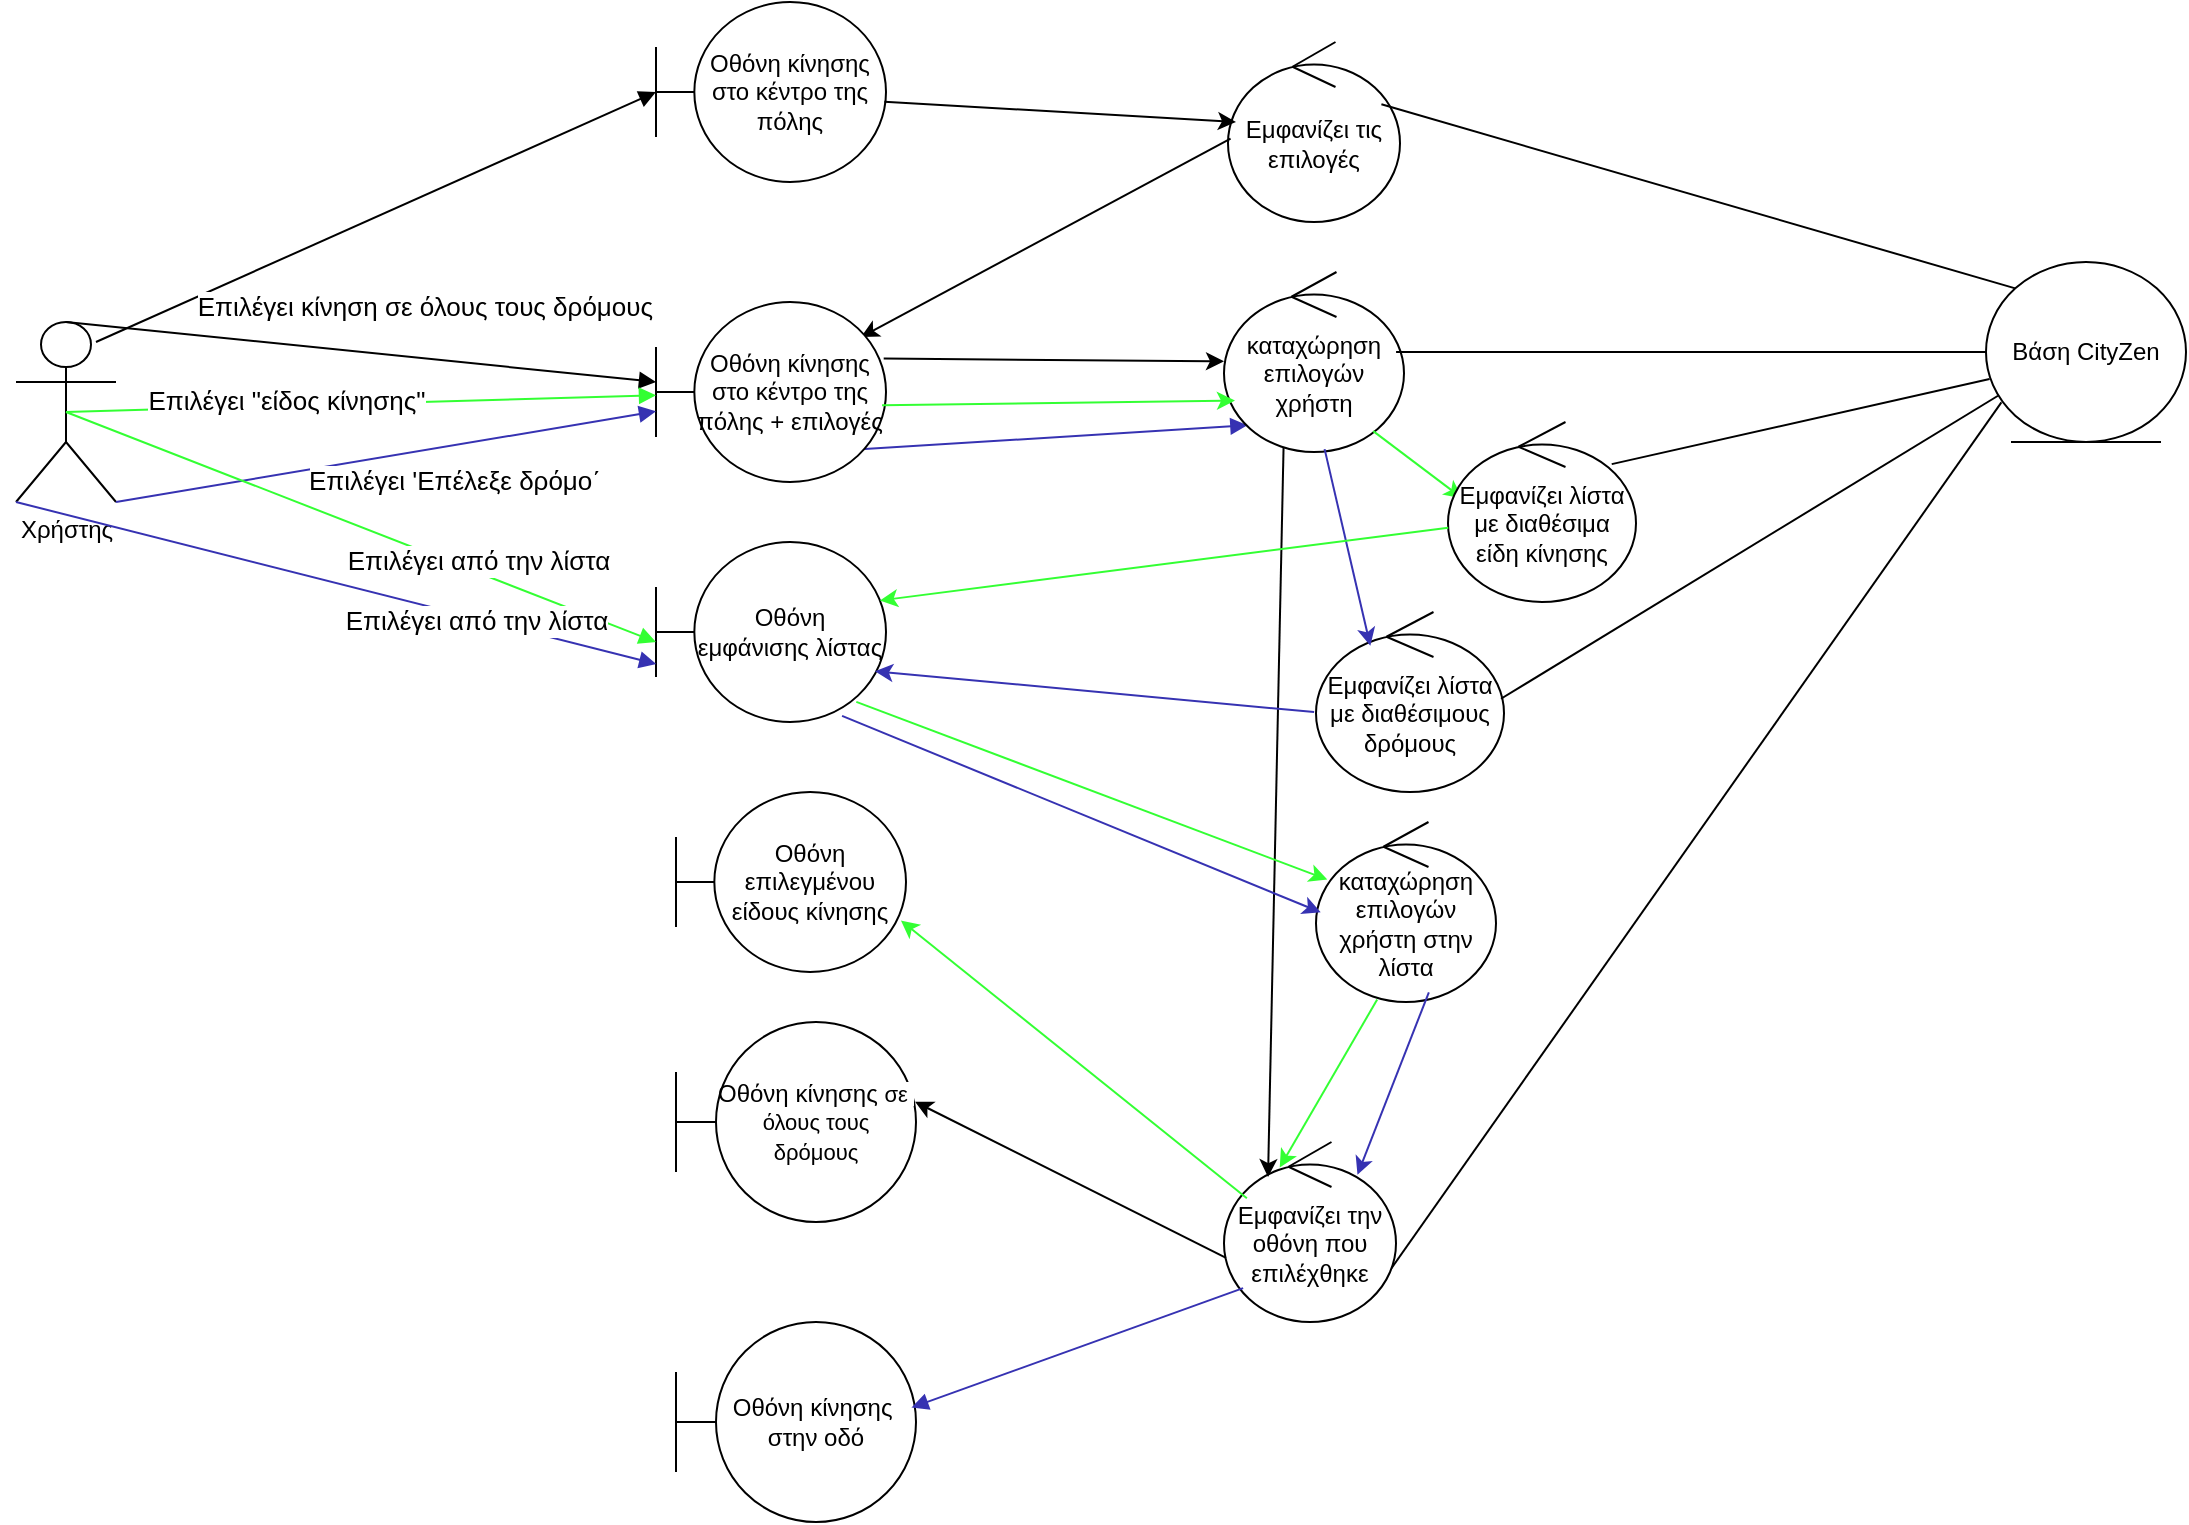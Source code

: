 <mxfile version="26.2.14">
  <diagram name="Page-1" id="dP6VLaK_XomjjRDdLSGu">
    <mxGraphModel dx="1818" dy="788" grid="1" gridSize="10" guides="1" tooltips="1" connect="1" arrows="1" fold="1" page="1" pageScale="1" pageWidth="850" pageHeight="1100" math="0" shadow="0">
      <root>
        <mxCell id="0" />
        <mxCell id="1" parent="0" />
        <mxCell id="TzvhqFeoA95H17DifkYi-1" value="Χρήστης&lt;div&gt;&lt;br&gt;&lt;/div&gt;" style="shape=umlActor;verticalLabelPosition=bottom;verticalAlign=top;html=1;outlineConnect=0;" vertex="1" parent="1">
          <mxGeometry x="70" y="180" width="50" height="90" as="geometry" />
        </mxCell>
        <mxCell id="TzvhqFeoA95H17DifkYi-3" value="Οθόνη κίνησης στο κέντρο της πόλης" style="shape=umlBoundary;whiteSpace=wrap;html=1;" vertex="1" parent="1">
          <mxGeometry x="390" y="20" width="115" height="90" as="geometry" />
        </mxCell>
        <mxCell id="TzvhqFeoA95H17DifkYi-4" value="" style="html=1;verticalAlign=bottom;endArrow=block;curved=0;rounded=0;entryX=0;entryY=0.5;entryDx=0;entryDy=0;entryPerimeter=0;" edge="1" parent="1" target="TzvhqFeoA95H17DifkYi-3">
          <mxGeometry width="80" relative="1" as="geometry">
            <mxPoint x="110" y="190" as="sourcePoint" />
            <mxPoint x="655" y="320" as="targetPoint" />
          </mxGeometry>
        </mxCell>
        <mxCell id="TzvhqFeoA95H17DifkYi-5" value="&lt;font style=&quot;font-size: 13px;&quot;&gt;Επιλέγει κίνηση σε όλους τους δρόμους&amp;nbsp;&lt;/font&gt;" style="html=1;verticalAlign=bottom;endArrow=block;curved=0;rounded=0;exitX=0.5;exitY=0;exitDx=0;exitDy=0;exitPerimeter=0;entryX=0;entryY=0.444;entryDx=0;entryDy=0;entryPerimeter=0;" edge="1" parent="1" source="TzvhqFeoA95H17DifkYi-1" target="TzvhqFeoA95H17DifkYi-20">
          <mxGeometry x="0.219" y="15" width="80" relative="1" as="geometry">
            <mxPoint x="155" y="150" as="sourcePoint" />
            <mxPoint x="380" y="215" as="targetPoint" />
            <mxPoint as="offset" />
          </mxGeometry>
        </mxCell>
        <mxCell id="TzvhqFeoA95H17DifkYi-6" value="Εμφανίζει τις επιλογές" style="ellipse;shape=umlControl;whiteSpace=wrap;html=1;" vertex="1" parent="1">
          <mxGeometry x="676" y="40" width="86" height="90" as="geometry" />
        </mxCell>
        <mxCell id="TzvhqFeoA95H17DifkYi-10" value="Βάση CityZen" style="ellipse;shape=umlEntity;whiteSpace=wrap;html=1;fillColor=default;" vertex="1" parent="1">
          <mxGeometry x="1055" y="150" width="100" height="90" as="geometry" />
        </mxCell>
        <mxCell id="TzvhqFeoA95H17DifkYi-11" value="" style="endArrow=classic;html=1;rounded=0;exitX=0.015;exitY=0.537;exitDx=0;exitDy=0;exitPerimeter=0;entryX=0.891;entryY=0.195;entryDx=0;entryDy=0;entryPerimeter=0;" edge="1" parent="1" source="TzvhqFeoA95H17DifkYi-6" target="TzvhqFeoA95H17DifkYi-20">
          <mxGeometry width="50" height="50" relative="1" as="geometry">
            <mxPoint x="530" y="240" as="sourcePoint" />
            <mxPoint x="630" y="300" as="targetPoint" />
          </mxGeometry>
        </mxCell>
        <mxCell id="TzvhqFeoA95H17DifkYi-12" value="" style="endArrow=classic;html=1;rounded=0;exitX=0.99;exitY=0.314;exitDx=0;exitDy=0;exitPerimeter=0;" edge="1" parent="1" source="TzvhqFeoA95H17DifkYi-20" target="TzvhqFeoA95H17DifkYi-36">
          <mxGeometry width="50" height="50" relative="1" as="geometry">
            <mxPoint x="629" y="172" as="sourcePoint" />
            <mxPoint x="536" y="259" as="targetPoint" />
          </mxGeometry>
        </mxCell>
        <mxCell id="TzvhqFeoA95H17DifkYi-15" value="" style="endArrow=none;html=1;rounded=0;entryX=0;entryY=0;entryDx=0;entryDy=0;exitX=0.892;exitY=0.346;exitDx=0;exitDy=0;exitPerimeter=0;" edge="1" parent="1" source="TzvhqFeoA95H17DifkYi-6" target="TzvhqFeoA95H17DifkYi-10">
          <mxGeometry width="50" height="50" relative="1" as="geometry">
            <mxPoint x="500" y="124" as="sourcePoint" />
            <mxPoint x="580" y="190" as="targetPoint" />
          </mxGeometry>
        </mxCell>
        <mxCell id="TzvhqFeoA95H17DifkYi-16" value="" style="endArrow=none;html=1;rounded=0;exitX=0.959;exitY=0.721;exitDx=0;exitDy=0;exitPerimeter=0;entryX=0.077;entryY=0.78;entryDx=0;entryDy=0;entryPerimeter=0;" edge="1" parent="1" source="TzvhqFeoA95H17DifkYi-21" target="TzvhqFeoA95H17DifkYi-10">
          <mxGeometry width="50" height="50" relative="1" as="geometry">
            <mxPoint x="534.96" y="260" as="sourcePoint" />
            <mxPoint x="1060" y="220" as="targetPoint" />
          </mxGeometry>
        </mxCell>
        <mxCell id="TzvhqFeoA95H17DifkYi-17" value="" style="html=1;verticalAlign=bottom;endArrow=block;curved=0;rounded=0;fillColor=#e51400;strokeColor=#3632B2;entryX=0.13;entryY=0.852;entryDx=0;entryDy=0;entryPerimeter=0;exitX=0.907;exitY=0.817;exitDx=0;exitDy=0;exitPerimeter=0;" edge="1" parent="1" source="TzvhqFeoA95H17DifkYi-20" target="TzvhqFeoA95H17DifkYi-36">
          <mxGeometry x="0.171" y="25" width="80" relative="1" as="geometry">
            <mxPoint x="230" y="330" as="sourcePoint" />
            <mxPoint x="370" y="440" as="targetPoint" />
            <mxPoint as="offset" />
          </mxGeometry>
        </mxCell>
        <mxCell id="TzvhqFeoA95H17DifkYi-18" value="Οθόνη επιλεγμένου είδους κίνησης" style="shape=umlBoundary;whiteSpace=wrap;html=1;fillColor=default;" vertex="1" parent="1">
          <mxGeometry x="400" y="415" width="115" height="90" as="geometry" />
        </mxCell>
        <mxCell id="TzvhqFeoA95H17DifkYi-19" value="Οθόνη κίνησης&amp;nbsp;&lt;span style=&quot;font-size: 11px; text-wrap-mode: nowrap; background-color: rgb(255, 255, 255);&quot;&gt;σε&amp;nbsp;&lt;/span&gt;&lt;div&gt;&lt;span style=&quot;font-size: 11px; text-wrap-mode: nowrap; background-color: rgb(255, 255, 255);&quot;&gt;όλους τους δρόμους&lt;/span&gt;&lt;/div&gt;" style="shape=umlBoundary;whiteSpace=wrap;html=1;" vertex="1" parent="1">
          <mxGeometry x="400" y="530" width="120" height="100" as="geometry" />
        </mxCell>
        <mxCell id="TzvhqFeoA95H17DifkYi-20" value="Οθόνη κίνησης στο κέντρο της πόλης + επιλογές" style="shape=umlBoundary;whiteSpace=wrap;html=1;" vertex="1" parent="1">
          <mxGeometry x="390" y="170" width="115" height="90" as="geometry" />
        </mxCell>
        <mxCell id="TzvhqFeoA95H17DifkYi-21" value="Εμφανίζει την οθόνη που επιλέχθηκε" style="ellipse;shape=umlControl;whiteSpace=wrap;html=1;" vertex="1" parent="1">
          <mxGeometry x="674" y="590" width="86" height="90" as="geometry" />
        </mxCell>
        <mxCell id="TzvhqFeoA95H17DifkYi-22" value="" style="endArrow=classic;html=1;rounded=0;exitX=0.331;exitY=0.968;exitDx=0;exitDy=0;exitPerimeter=0;entryX=0.256;entryY=0.195;entryDx=0;entryDy=0;entryPerimeter=0;" edge="1" parent="1" source="TzvhqFeoA95H17DifkYi-36" target="TzvhqFeoA95H17DifkYi-21">
          <mxGeometry width="50" height="50" relative="1" as="geometry">
            <mxPoint x="535" y="300" as="sourcePoint" />
            <mxPoint x="775" y="480" as="targetPoint" />
          </mxGeometry>
        </mxCell>
        <mxCell id="TzvhqFeoA95H17DifkYi-23" value="" style="endArrow=classic;html=1;rounded=0;entryX=0.996;entryY=0.399;entryDx=0;entryDy=0;entryPerimeter=0;exitX=0.012;exitY=0.644;exitDx=0;exitDy=0;exitPerimeter=0;" edge="1" parent="1" source="TzvhqFeoA95H17DifkYi-21" target="TzvhqFeoA95H17DifkYi-19">
          <mxGeometry width="50" height="50" relative="1" as="geometry">
            <mxPoint x="669" y="212" as="sourcePoint" />
            <mxPoint x="542" y="290" as="targetPoint" />
          </mxGeometry>
        </mxCell>
        <mxCell id="TzvhqFeoA95H17DifkYi-28" value="&lt;font style=&quot;font-size: 13px;&quot;&gt;Επιλέγει &#39;Επέλεξε δρόμο΄&lt;/font&gt;" style="html=1;verticalAlign=bottom;endArrow=block;curved=0;rounded=0;fillColor=#e51400;strokeColor=#3632B2;exitX=1;exitY=1;exitDx=0;exitDy=0;exitPerimeter=0;" edge="1" parent="1" source="TzvhqFeoA95H17DifkYi-1" target="TzvhqFeoA95H17DifkYi-20">
          <mxGeometry x="0.225" y="-28" width="80" relative="1" as="geometry">
            <mxPoint x="120" y="210" as="sourcePoint" />
            <mxPoint x="350" y="223" as="targetPoint" />
            <mxPoint x="-1" as="offset" />
          </mxGeometry>
        </mxCell>
        <mxCell id="TzvhqFeoA95H17DifkYi-30" value="Οθόνη κίνησης&amp;nbsp; στην οδό" style="shape=umlBoundary;whiteSpace=wrap;html=1;fillColor=default;" vertex="1" parent="1">
          <mxGeometry x="400" y="680" width="120" height="100" as="geometry" />
        </mxCell>
        <mxCell id="TzvhqFeoA95H17DifkYi-31" value="Εμφανίζει λίστα με διαθέσιμους δρόμους" style="ellipse;shape=umlControl;whiteSpace=wrap;html=1;fillColor=default;" vertex="1" parent="1">
          <mxGeometry x="720" y="325" width="94" height="90" as="geometry" />
        </mxCell>
        <mxCell id="TzvhqFeoA95H17DifkYi-36" value="καταχώρηση επιλογών χρήστη" style="ellipse;shape=umlControl;whiteSpace=wrap;html=1;" vertex="1" parent="1">
          <mxGeometry x="674" y="155" width="90" height="90" as="geometry" />
        </mxCell>
        <mxCell id="TzvhqFeoA95H17DifkYi-37" value="" style="endArrow=classic;html=1;rounded=0;exitX=0.993;exitY=0.554;exitDx=0;exitDy=0;exitPerimeter=0;" edge="1" parent="1" source="TzvhqFeoA95H17DifkYi-3">
          <mxGeometry width="50" height="50" relative="1" as="geometry">
            <mxPoint x="510" y="60" as="sourcePoint" />
            <mxPoint x="680" y="80" as="targetPoint" />
          </mxGeometry>
        </mxCell>
        <mxCell id="TzvhqFeoA95H17DifkYi-40" value="&lt;font style=&quot;font-size: 13px;&quot;&gt;Επιλέγει &quot;είδος κίνησης&quot;&lt;/font&gt;" style="html=1;verticalAlign=bottom;endArrow=block;curved=0;rounded=0;fillColor=#e51400;strokeColor=#33FF33;exitX=0.5;exitY=0.5;exitDx=0;exitDy=0;exitPerimeter=0;" edge="1" parent="1" source="TzvhqFeoA95H17DifkYi-1" target="TzvhqFeoA95H17DifkYi-20">
          <mxGeometry x="-0.258" y="-8" width="80" relative="1" as="geometry">
            <mxPoint x="120" y="210" as="sourcePoint" />
            <mxPoint x="350" y="260" as="targetPoint" />
            <mxPoint as="offset" />
          </mxGeometry>
        </mxCell>
        <mxCell id="TzvhqFeoA95H17DifkYi-41" value="" style="endArrow=classic;html=1;rounded=0;exitX=0.983;exitY=0.574;exitDx=0;exitDy=0;exitPerimeter=0;entryX=0.061;entryY=0.714;entryDx=0;entryDy=0;entryPerimeter=0;strokeColor=#33FF33;" edge="1" parent="1" source="TzvhqFeoA95H17DifkYi-20" target="TzvhqFeoA95H17DifkYi-36">
          <mxGeometry width="50" height="50" relative="1" as="geometry">
            <mxPoint x="514" y="208" as="sourcePoint" />
            <mxPoint x="684" y="210" as="targetPoint" />
          </mxGeometry>
        </mxCell>
        <mxCell id="TzvhqFeoA95H17DifkYi-42" value="" style="endArrow=none;html=1;rounded=0;entryX=0;entryY=0.5;entryDx=0;entryDy=0;exitX=0.956;exitY=0.444;exitDx=0;exitDy=0;exitPerimeter=0;" edge="1" parent="1" source="TzvhqFeoA95H17DifkYi-36" target="TzvhqFeoA95H17DifkYi-10">
          <mxGeometry width="50" height="50" relative="1" as="geometry">
            <mxPoint x="763" y="81" as="sourcePoint" />
            <mxPoint x="1080" y="173" as="targetPoint" />
          </mxGeometry>
        </mxCell>
        <mxCell id="TzvhqFeoA95H17DifkYi-43" value="" style="endArrow=classic;html=1;rounded=0;exitX=0.559;exitY=0.984;exitDx=0;exitDy=0;exitPerimeter=0;strokeColor=#3632B2;entryX=0.289;entryY=0.188;entryDx=0;entryDy=0;entryPerimeter=0;" edge="1" parent="1" source="TzvhqFeoA95H17DifkYi-36" target="TzvhqFeoA95H17DifkYi-31">
          <mxGeometry width="50" height="50" relative="1" as="geometry">
            <mxPoint x="513" y="232" as="sourcePoint" />
            <mxPoint x="689" y="229" as="targetPoint" />
          </mxGeometry>
        </mxCell>
        <mxCell id="TzvhqFeoA95H17DifkYi-44" value="" style="html=1;verticalAlign=bottom;endArrow=block;curved=0;rounded=0;fillColor=#e51400;strokeColor=#3632B2;entryX=0.981;entryY=0.428;entryDx=0;entryDy=0;entryPerimeter=0;exitX=0.111;exitY=0.812;exitDx=0;exitDy=0;exitPerimeter=0;" edge="1" parent="1" source="TzvhqFeoA95H17DifkYi-21" target="TzvhqFeoA95H17DifkYi-30">
          <mxGeometry x="0.171" y="25" width="80" relative="1" as="geometry">
            <mxPoint x="690" y="530" as="sourcePoint" />
            <mxPoint x="590" y="625" as="targetPoint" />
            <mxPoint as="offset" />
          </mxGeometry>
        </mxCell>
        <mxCell id="TzvhqFeoA95H17DifkYi-45" value="" style="endArrow=classic;html=1;rounded=0;strokeColor=#33FF33;entryX=0.076;entryY=0.424;entryDx=0;entryDy=0;entryPerimeter=0;exitX=0.829;exitY=0.884;exitDx=0;exitDy=0;exitPerimeter=0;" edge="1" parent="1" source="TzvhqFeoA95H17DifkYi-36" target="TzvhqFeoA95H17DifkYi-46">
          <mxGeometry width="50" height="50" relative="1" as="geometry">
            <mxPoint x="750" y="240" as="sourcePoint" />
            <mxPoint x="840" y="270" as="targetPoint" />
          </mxGeometry>
        </mxCell>
        <mxCell id="TzvhqFeoA95H17DifkYi-46" value="Εμφανίζει λίστα με διαθέσιμα είδη κίνησης" style="ellipse;shape=umlControl;whiteSpace=wrap;html=1;fillColor=default;" vertex="1" parent="1">
          <mxGeometry x="786" y="230" width="94" height="90" as="geometry" />
        </mxCell>
        <mxCell id="TzvhqFeoA95H17DifkYi-47" value="" style="endArrow=classic;html=1;rounded=0;exitX=0.34;exitY=0.986;exitDx=0;exitDy=0;exitPerimeter=0;strokeColor=#33FF33;entryX=0.324;entryY=0.142;entryDx=0;entryDy=0;entryPerimeter=0;" edge="1" parent="1" source="TzvhqFeoA95H17DifkYi-53" target="TzvhqFeoA95H17DifkYi-21">
          <mxGeometry width="50" height="50" relative="1" as="geometry">
            <mxPoint x="727" y="253" as="sourcePoint" />
            <mxPoint x="600" y="315" as="targetPoint" />
          </mxGeometry>
        </mxCell>
        <mxCell id="TzvhqFeoA95H17DifkYi-48" value="Οθόνη εμφάνισης λίστας" style="shape=umlBoundary;whiteSpace=wrap;html=1;fillColor=default;" vertex="1" parent="1">
          <mxGeometry x="390" y="290" width="115" height="90" as="geometry" />
        </mxCell>
        <mxCell id="TzvhqFeoA95H17DifkYi-49" value="" style="endArrow=classic;html=1;rounded=0;exitX=-0.01;exitY=0.556;exitDx=0;exitDy=0;exitPerimeter=0;strokeColor=#3632B2;entryX=0.952;entryY=0.718;entryDx=0;entryDy=0;entryPerimeter=0;" edge="1" parent="1" source="TzvhqFeoA95H17DifkYi-31" target="TzvhqFeoA95H17DifkYi-48">
          <mxGeometry width="50" height="50" relative="1" as="geometry">
            <mxPoint x="726" y="258" as="sourcePoint" />
            <mxPoint x="697" y="357" as="targetPoint" />
          </mxGeometry>
        </mxCell>
        <mxCell id="TzvhqFeoA95H17DifkYi-50" value="" style="endArrow=classic;html=1;rounded=0;exitX=0.001;exitY=0.587;exitDx=0;exitDy=0;exitPerimeter=0;strokeColor=#33FF33;entryX=0.973;entryY=0.325;entryDx=0;entryDy=0;entryPerimeter=0;" edge="1" parent="1" source="TzvhqFeoA95H17DifkYi-46" target="TzvhqFeoA95H17DifkYi-48">
          <mxGeometry width="50" height="50" relative="1" as="geometry">
            <mxPoint x="727" y="253" as="sourcePoint" />
            <mxPoint x="850" y="303" as="targetPoint" />
          </mxGeometry>
        </mxCell>
        <mxCell id="TzvhqFeoA95H17DifkYi-51" value="" style="endArrow=none;html=1;rounded=0;exitX=0.871;exitY=0.234;exitDx=0;exitDy=0;exitPerimeter=0;entryX=0.018;entryY=0.65;entryDx=0;entryDy=0;entryPerimeter=0;" edge="1" parent="1" source="TzvhqFeoA95H17DifkYi-46" target="TzvhqFeoA95H17DifkYi-10">
          <mxGeometry width="50" height="50" relative="1" as="geometry">
            <mxPoint x="770" y="205" as="sourcePoint" />
            <mxPoint x="1050" y="205" as="targetPoint" />
          </mxGeometry>
        </mxCell>
        <mxCell id="TzvhqFeoA95H17DifkYi-52" value="" style="endArrow=none;html=1;rounded=0;entryX=0.06;entryY=0.743;entryDx=0;entryDy=0;exitX=0.984;exitY=0.482;exitDx=0;exitDy=0;exitPerimeter=0;entryPerimeter=0;" edge="1" parent="1" source="TzvhqFeoA95H17DifkYi-31" target="TzvhqFeoA95H17DifkYi-10">
          <mxGeometry width="50" height="50" relative="1" as="geometry">
            <mxPoint x="912" y="301" as="sourcePoint" />
            <mxPoint x="1075" y="215" as="targetPoint" />
          </mxGeometry>
        </mxCell>
        <mxCell id="TzvhqFeoA95H17DifkYi-53" value="καταχώρηση επιλογών χρήστη στην λίστα" style="ellipse;shape=umlControl;whiteSpace=wrap;html=1;" vertex="1" parent="1">
          <mxGeometry x="720" y="430" width="90" height="90" as="geometry" />
        </mxCell>
        <mxCell id="TzvhqFeoA95H17DifkYi-54" value="" style="endArrow=classic;html=1;rounded=0;exitX=0.871;exitY=0.888;exitDx=0;exitDy=0;exitPerimeter=0;strokeColor=#33FF33;entryX=0.063;entryY=0.32;entryDx=0;entryDy=0;entryPerimeter=0;" edge="1" parent="1" source="TzvhqFeoA95H17DifkYi-48" target="TzvhqFeoA95H17DifkYi-53">
          <mxGeometry width="50" height="50" relative="1" as="geometry">
            <mxPoint x="796" y="293" as="sourcePoint" />
            <mxPoint x="725" y="458" as="targetPoint" />
          </mxGeometry>
        </mxCell>
        <mxCell id="TzvhqFeoA95H17DifkYi-55" value="" style="endArrow=classic;html=1;rounded=0;strokeColor=#3632B2;entryX=0.026;entryY=0.502;entryDx=0;entryDy=0;entryPerimeter=0;exitX=0.809;exitY=0.966;exitDx=0;exitDy=0;exitPerimeter=0;" edge="1" parent="1" source="TzvhqFeoA95H17DifkYi-48" target="TzvhqFeoA95H17DifkYi-53">
          <mxGeometry width="50" height="50" relative="1" as="geometry">
            <mxPoint x="480" y="400" as="sourcePoint" />
            <mxPoint x="509" y="365" as="targetPoint" />
          </mxGeometry>
        </mxCell>
        <mxCell id="TzvhqFeoA95H17DifkYi-56" value="" style="endArrow=classic;html=1;rounded=0;strokeColor=#3632B2;entryX=0.776;entryY=0.182;entryDx=0;entryDy=0;entryPerimeter=0;exitX=0.627;exitY=0.946;exitDx=0;exitDy=0;exitPerimeter=0;" edge="1" parent="1" source="TzvhqFeoA95H17DifkYi-53" target="TzvhqFeoA95H17DifkYi-21">
          <mxGeometry width="50" height="50" relative="1" as="geometry">
            <mxPoint x="740" y="530" as="sourcePoint" />
            <mxPoint x="713" y="357" as="targetPoint" />
          </mxGeometry>
        </mxCell>
        <mxCell id="TzvhqFeoA95H17DifkYi-57" value="" style="endArrow=classic;html=1;rounded=0;exitX=0.133;exitY=0.312;exitDx=0;exitDy=0;exitPerimeter=0;strokeColor=#33FF33;entryX=0.978;entryY=0.714;entryDx=0;entryDy=0;entryPerimeter=0;" edge="1" parent="1" source="TzvhqFeoA95H17DifkYi-21" target="TzvhqFeoA95H17DifkYi-18">
          <mxGeometry width="50" height="50" relative="1" as="geometry">
            <mxPoint x="717" y="539" as="sourcePoint" />
            <mxPoint x="712" y="613" as="targetPoint" />
          </mxGeometry>
        </mxCell>
        <mxCell id="TzvhqFeoA95H17DifkYi-59" value="&lt;font style=&quot;font-size: 13px;&quot;&gt;Επιλέγει από την λίστα&lt;/font&gt;" style="html=1;verticalAlign=bottom;endArrow=block;curved=0;rounded=0;fillColor=#e51400;strokeColor=#33FF33;exitX=0.5;exitY=0.5;exitDx=0;exitDy=0;exitPerimeter=0;" edge="1" parent="1" source="TzvhqFeoA95H17DifkYi-1">
          <mxGeometry x="0.412" y="-5" width="80" relative="1" as="geometry">
            <mxPoint x="105" y="235" as="sourcePoint" />
            <mxPoint x="390" y="340" as="targetPoint" />
            <mxPoint y="-1" as="offset" />
          </mxGeometry>
        </mxCell>
        <mxCell id="TzvhqFeoA95H17DifkYi-60" value="&lt;span style=&quot;font-size: 13px;&quot;&gt;Επιλέγει από την λίστα&lt;/span&gt;" style="html=1;verticalAlign=bottom;endArrow=block;curved=0;rounded=0;fillColor=#e51400;strokeColor=#3632B2;exitX=0;exitY=1;exitDx=0;exitDy=0;exitPerimeter=0;entryX=0.001;entryY=0.678;entryDx=0;entryDy=0;entryPerimeter=0;" edge="1" parent="1" source="TzvhqFeoA95H17DifkYi-1" target="TzvhqFeoA95H17DifkYi-48">
          <mxGeometry x="0.455" y="-11" width="80" relative="1" as="geometry">
            <mxPoint x="130" y="280" as="sourcePoint" />
            <mxPoint x="400" y="235" as="targetPoint" />
            <mxPoint as="offset" />
          </mxGeometry>
        </mxCell>
      </root>
    </mxGraphModel>
  </diagram>
</mxfile>
